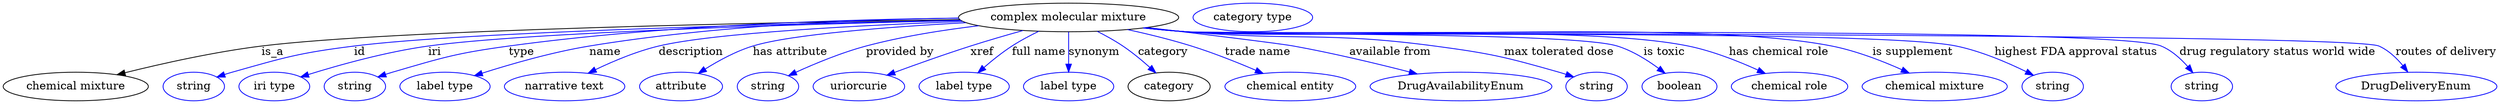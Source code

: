digraph {
	graph [bb="0,0,3122,123"];
	node [label="\N"];
	"complex molecular mixture"	[height=0.5,
		label="complex molecular mixture",
		pos="1333,105",
		width=3.8274];
	"chemical mixture"	[height=0.5,
		pos="90.992,18",
		width=2.5276];
	"complex molecular mixture" -> "chemical mixture"	[label=is_a,
		lp="336.99,61.5",
		pos="e,142.6,32.882 1196.4,102.27 960.88,98.789 487.75,89.444 322.99,69 264.52,61.744 198.98,46.992 152.51,35.383"];
	id	[color=blue,
		height=0.5,
		label=string,
		pos="237.99,18",
		width=1.0652];
	"complex molecular mixture" -> id	[color=blue,
		label=id,
		lp="445.99,61.5",
		pos="e,266.99,29.941 1197.3,101.57 984.39,97.262 581.44,87.012 438.99,69 369.98,60.273 352.92,54.984 285.99,36 282.89,35.119 279.69,34.144 \
276.5,33.12",
		style=solid];
	iri	[color=blue,
		height=0.5,
		label="iri type",
		pos="338.99,18",
		width=1.2277];
	"complex molecular mixture" -> iri	[color=blue,
		label=iri,
		lp="539.99,61.5",
		pos="e,371.99,30.037 1197.9,101.19 1004.1,96.635 656.5,86.341 531.99,69 479.44,61.681 420.62,45.197 381.88,33.15",
		style=solid];
	type	[color=blue,
		height=0.5,
		label=string,
		pos="439.99,18",
		width=1.0652];
	"complex molecular mixture" -> type	[color=blue,
		label=type,
		lp="647.99,61.5",
		pos="e,468.64,29.996 1195.3,104.17 1053.5,102.7 826.34,95.76 631.99,69 566.52,59.985 550.41,54.609 486.99,36 484.09,35.148 481.1,34.213 \
478.11,33.232",
		style=solid];
	name	[color=blue,
		height=0.5,
		label="label type",
		pos="552.99,18",
		width=1.5707];
	"complex molecular mixture" -> name	[color=blue,
		label=name,
		lp="752.99,61.5",
		pos="e,590.05,31.793 1195,104.25 1072.8,102.5 889.97,95.075 732.99,69 686.93,61.349 635.75,46.49 599.78,34.951",
		style=solid];
	description	[color=blue,
		height=0.5,
		label="narrative text",
		pos="702.99,18",
		width=2.0943];
	"complex molecular mixture" -> description	[color=blue,
		label=description,
		lp="859.49,61.5",
		pos="e,732.07,34.83 1200.3,100.05 1072.5,95.326 888.65,85.86 818.99,69 791.95,62.454 763.22,50.116 741.12,39.334",
		style=solid];
	"has attribute"	[color=blue,
		height=0.5,
		label=attribute,
		pos="847.99,18",
		width=1.4443];
	"complex molecular mixture" -> "has attribute"	[color=blue,
		label="has attribute",
		lp="983.99,61.5",
		pos="e,869.48,34.526 1204.1,98.468 1108,93.243 985.29,83.94 936.99,69 916.13,62.548 894.74,50.728 878.16,40.2",
		style=solid];
	"provided by"	[color=blue,
		height=0.5,
		label=string,
		pos="955.99,18",
		width=1.0652];
	"complex molecular mixture" -> "provided by"	[color=blue,
		label="provided by",
		lp="1121.5,61.5",
		pos="e,981.73,31.672 1220.5,94.598 1176,89.297 1124.6,81.199 1079,69 1048.3,60.792 1015.1,46.945 990.86,35.902",
		style=solid];
	xref	[color=blue,
		height=0.5,
		label=uriorcurie,
		pos="1070,18",
		width=1.5887];
	"complex molecular mixture" -> xref	[color=blue,
		label=xref,
		lp="1224.5,61.5",
		pos="e,1105.2,32.284 1275.8,88.571 1255,82.735 1231.3,75.843 1210,69 1177.9,58.723 1142.2,45.934 1114.8,35.862",
		style=solid];
	"full name"	[color=blue,
		height=0.5,
		label="label type",
		pos="1202,18",
		width=1.5707];
	"complex molecular mixture" -> "full name"	[color=blue,
		label="full name",
		lp="1295.5,61.5",
		pos="e,1219.2,35.265 1295.6,87.617 1284.5,82.208 1272.5,75.815 1262,69 1249.8,61.05 1237.2,50.952 1226.8,41.916",
		style=solid];
	synonym	[color=blue,
		height=0.5,
		label="label type",
		pos="1333,18",
		width=1.5707];
	"complex molecular mixture" -> synonym	[color=blue,
		label=synonym,
		lp="1365,61.5",
		pos="e,1333,36.175 1333,86.799 1333,75.163 1333,59.548 1333,46.237",
		style=solid];
	category	[height=0.5,
		pos="1459,18",
		width=1.4263];
	"complex molecular mixture" -> category	[color=blue,
		label=category,
		lp="1451.5,61.5",
		pos="e,1442.3,35.225 1368.8,87.544 1379.5,82.132 1391,75.756 1401,69 1412.7,61.081 1424.7,51.095 1434.8,42.133",
		style=solid];
	"trade name"	[color=blue,
		height=0.5,
		label="chemical entity",
		pos="1610,18",
		width=2.2748];
	"complex molecular mixture" -> "trade name"	[color=blue,
		label="trade name",
		lp="1570,61.5",
		pos="e,1576.3,34.414 1406.9,89.76 1432.5,84.154 1461.2,77.104 1487,69 1514.1,60.458 1543.7,48.523 1567.1,38.455",
		style=solid];
	"available from"	[color=blue,
		height=0.5,
		label=DrugAvailabilityEnum,
		pos="1824,18",
		width=3.1594];
	"complex molecular mixture" -> "available from"	[color=blue,
		label="available from",
		lp="1736.5,61.5",
		pos="e,1769.3,33.84 1431.2,92.35 1505.3,83.48 1597,72.258 1615,69 1663.8,60.156 1718.3,47.001 1759.5,36.405",
		style=solid];
	"max tolerated dose"	[color=blue,
		height=0.5,
		label=string,
		pos="1994,18",
		width=1.0652];
	"complex molecular mixture" -> "max tolerated dose"	[color=blue,
		label="max tolerated dose",
		lp="1948,61.5",
		pos="e,1965.4,30.061 1429.4,92.05 1446.2,90.19 1463.6,88.419 1480,87 1618.4,75.017 1654.3,87.515 1792,69 1861.8,59.611 1879.3,55.357 \
1947,36 1949.9,35.168 1952.9,34.248 1955.9,33.278",
		style=solid];
	"is toxic"	[color=blue,
		height=0.5,
		label=boolean,
		pos="2097,18",
		width=1.2999];
	"complex molecular mixture" -> "is toxic"	[color=blue,
		label="is toxic",
		lp="2079,61.5",
		pos="e,2079.1,34.894 1427.8,91.884 1445.1,89.996 1463.1,88.257 1480,87 1540,82.542 1963.7,87.209 2021,69 2039.2,63.219 2057.2,51.745 \
2071,41.246",
		style=solid];
	"has chemical role"	[color=blue,
		height=0.5,
		label="chemical role",
		pos="2235,18",
		width=2.022];
	"complex molecular mixture" -> "has chemical role"	[color=blue,
		label="has chemical role",
		lp="2221.5,61.5",
		pos="e,2204.9,34.435 1427.4,91.862 1444.8,89.963 1463,88.227 1480,87 1619.5,76.958 1972,97.218 2109,69 2139.1,62.795 2171.3,49.9 2195.6,\
38.759",
		style=solid];
	"is supplement"	[color=blue,
		height=0.5,
		label="chemical mixture",
		pos="2417,18",
		width=2.5276];
	"complex molecular mixture" -> "is supplement"	[color=blue,
		label="is supplement",
		lp="2389.5,61.5",
		pos="e,2385.1,34.978 1427,91.816 1444.6,89.909 1462.8,88.182 1480,87 1659.2,74.67 2111.8,103.98 2288,69 2318.5,62.944 2351.1,50.226 2376,\
39.133",
		style=solid];
	"highest FDA approval status"	[color=blue,
		height=0.5,
		label=string,
		pos="2564,18",
		width=1.0652];
	"complex molecular mixture" -> "highest FDA approval status"	[color=blue,
		label="highest FDA approval status",
		lp="2594.5,61.5",
		pos="e,2540,32.154 1427,91.765 1444.6,89.864 1462.8,88.151 1480,87 1586.9,79.838 2339.1,90.99 2444,69 2474.7,62.567 2507.4,48.4 2530.9,\
36.783",
		style=solid];
	"drug regulatory status world wide"	[color=blue,
		height=0.5,
		label=string,
		pos="2752,18",
		width=1.0652];
	"complex molecular mixture" -> "drug regulatory status world wide"	[color=blue,
		label="drug regulatory status world wide",
		lp="2847,61.5",
		pos="e,2740.7,35.39 1426.6,91.753 1444.3,89.839 1462.7,88.125 1480,87 1547.7,82.598 2638.4,95.113 2701,69 2714,63.577 2725.5,53.118 2734.3,\
43.162",
		style=solid];
	"routes of delivery"	[color=blue,
		height=0.5,
		label=DrugDeliveryEnum,
		pos="3021,18",
		width=2.7984];
	"complex molecular mixture" -> "routes of delivery"	[color=blue,
		label="routes of delivery",
		lp="3058.5,61.5",
		pos="e,3010.2,36.36 1426.6,91.715 1444.3,89.805 1462.7,88.102 1480,87 1521.4,84.363 2936,85.703 2974,69 2985.8,63.808 2996,54.063 3003.9,\
44.546",
		style=solid];
	"named thing_category"	[color=blue,
		height=0.5,
		label="category type",
		pos="1564,105",
		width=2.0762];
}
